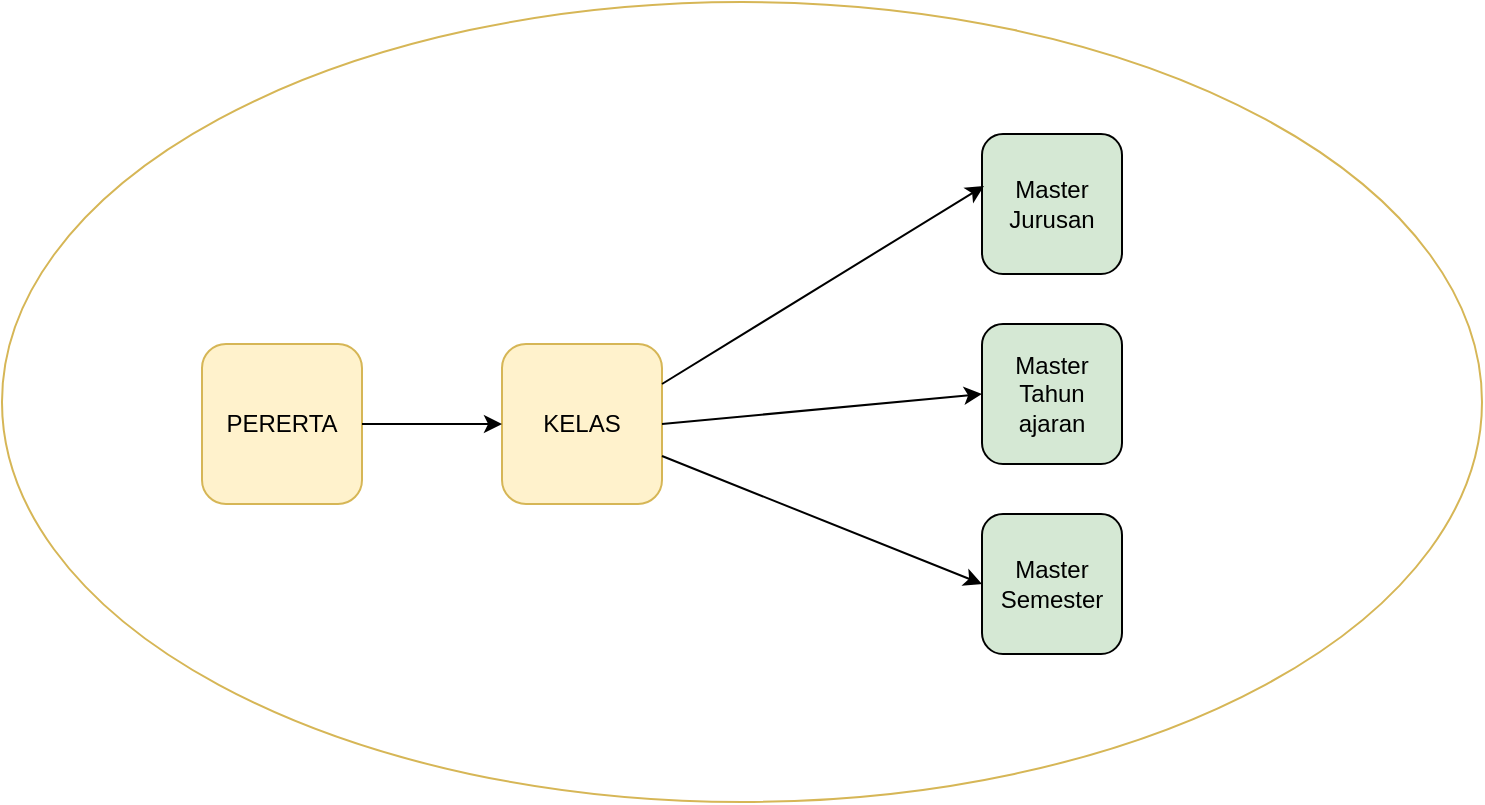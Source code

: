<mxfile version="12.3.0" type="github" pages="1">
  <diagram id="kWIuWqMcSI9X4L4vMKwc" name="Page-1">
    <mxGraphModel dx="868" dy="472" grid="1" gridSize="10" guides="1" tooltips="1" connect="1" arrows="1" fold="1" page="1" pageScale="1" pageWidth="1169" pageHeight="827" math="0" shadow="0">
      <root>
        <mxCell id="0"/>
        <mxCell id="1" parent="0"/>
        <mxCell id="gS4zzSXNHRLLxytWFAz--1" value="KELAS" style="whiteSpace=wrap;html=1;aspect=fixed;fillColor=#fff2cc;strokeColor=#d6b656;rounded=1;" parent="1" vertex="1">
          <mxGeometry x="250" y="171" width="80" height="80" as="geometry"/>
        </mxCell>
        <mxCell id="gS4zzSXNHRLLxytWFAz--2" value="PERERTA" style="whiteSpace=wrap;html=1;aspect=fixed;fillColor=#fff2cc;strokeColor=#d6b656;rounded=1;" parent="1" vertex="1">
          <mxGeometry x="100" y="171" width="80" height="80" as="geometry"/>
        </mxCell>
        <mxCell id="gS4zzSXNHRLLxytWFAz--3" value="Master Jurusan&lt;br&gt;" style="whiteSpace=wrap;html=1;aspect=fixed;fillColor=#d5e8d4;strokeColor=#000000;rounded=1;" parent="1" vertex="1">
          <mxGeometry x="490" y="66" width="70" height="70" as="geometry"/>
        </mxCell>
        <mxCell id="gS4zzSXNHRLLxytWFAz--4" value="Master&lt;br&gt;Tahun ajaran" style="whiteSpace=wrap;html=1;aspect=fixed;fillColor=#d5e8d4;strokeColor=#000000;gradientColor=none;rounded=1;" parent="1" vertex="1">
          <mxGeometry x="490" y="161" width="70" height="70" as="geometry"/>
        </mxCell>
        <mxCell id="gS4zzSXNHRLLxytWFAz--5" value="Master &lt;br&gt;Semester" style="whiteSpace=wrap;html=1;aspect=fixed;fillColor=#d5e8d4;strokeColor=#000000;rounded=1;" parent="1" vertex="1">
          <mxGeometry x="490" y="256" width="70" height="70" as="geometry"/>
        </mxCell>
        <mxCell id="gS4zzSXNHRLLxytWFAz--7" value="" style="endArrow=classic;html=1;entryX=0;entryY=0.5;entryDx=0;entryDy=0;exitX=1;exitY=0.5;exitDx=0;exitDy=0;" parent="1" source="gS4zzSXNHRLLxytWFAz--2" target="gS4zzSXNHRLLxytWFAz--1" edge="1">
          <mxGeometry width="50" height="50" relative="1" as="geometry">
            <mxPoint x="150" y="296" as="sourcePoint"/>
            <mxPoint x="200" y="246" as="targetPoint"/>
            <Array as="points"/>
          </mxGeometry>
        </mxCell>
        <mxCell id="gS4zzSXNHRLLxytWFAz--8" value="" style="endArrow=classic;html=1;entryX=0.014;entryY=0.371;entryDx=0;entryDy=0;entryPerimeter=0;exitX=1;exitY=0.25;exitDx=0;exitDy=0;" parent="1" source="gS4zzSXNHRLLxytWFAz--1" target="gS4zzSXNHRLLxytWFAz--3" edge="1">
          <mxGeometry width="50" height="50" relative="1" as="geometry">
            <mxPoint x="150" y="296" as="sourcePoint"/>
            <mxPoint x="200" y="246" as="targetPoint"/>
          </mxGeometry>
        </mxCell>
        <mxCell id="gS4zzSXNHRLLxytWFAz--9" value="" style="endArrow=classic;html=1;exitX=1;exitY=0.5;exitDx=0;exitDy=0;entryX=0;entryY=0.5;entryDx=0;entryDy=0;" parent="1" source="gS4zzSXNHRLLxytWFAz--1" target="gS4zzSXNHRLLxytWFAz--4" edge="1">
          <mxGeometry width="50" height="50" relative="1" as="geometry">
            <mxPoint x="380" y="46" as="sourcePoint"/>
            <mxPoint x="460" y="96" as="targetPoint"/>
          </mxGeometry>
        </mxCell>
        <mxCell id="gS4zzSXNHRLLxytWFAz--10" value="" style="endArrow=classic;html=1;entryX=0;entryY=0.5;entryDx=0;entryDy=0;" parent="1" source="gS4zzSXNHRLLxytWFAz--1" target="gS4zzSXNHRLLxytWFAz--5" edge="1">
          <mxGeometry width="50" height="50" relative="1" as="geometry">
            <mxPoint x="130" y="296" as="sourcePoint"/>
            <mxPoint x="180" y="246" as="targetPoint"/>
          </mxGeometry>
        </mxCell>
        <mxCell id="gS4zzSXNHRLLxytWFAz--13" value="" style="ellipse;whiteSpace=wrap;html=1;rounded=1;strokeColor=#d6b656;fillColor=none;gradientColor=none;shadow=0;" parent="1" vertex="1">
          <mxGeometry width="740" height="400" as="geometry"/>
        </mxCell>
      </root>
    </mxGraphModel>
  </diagram>
</mxfile>
